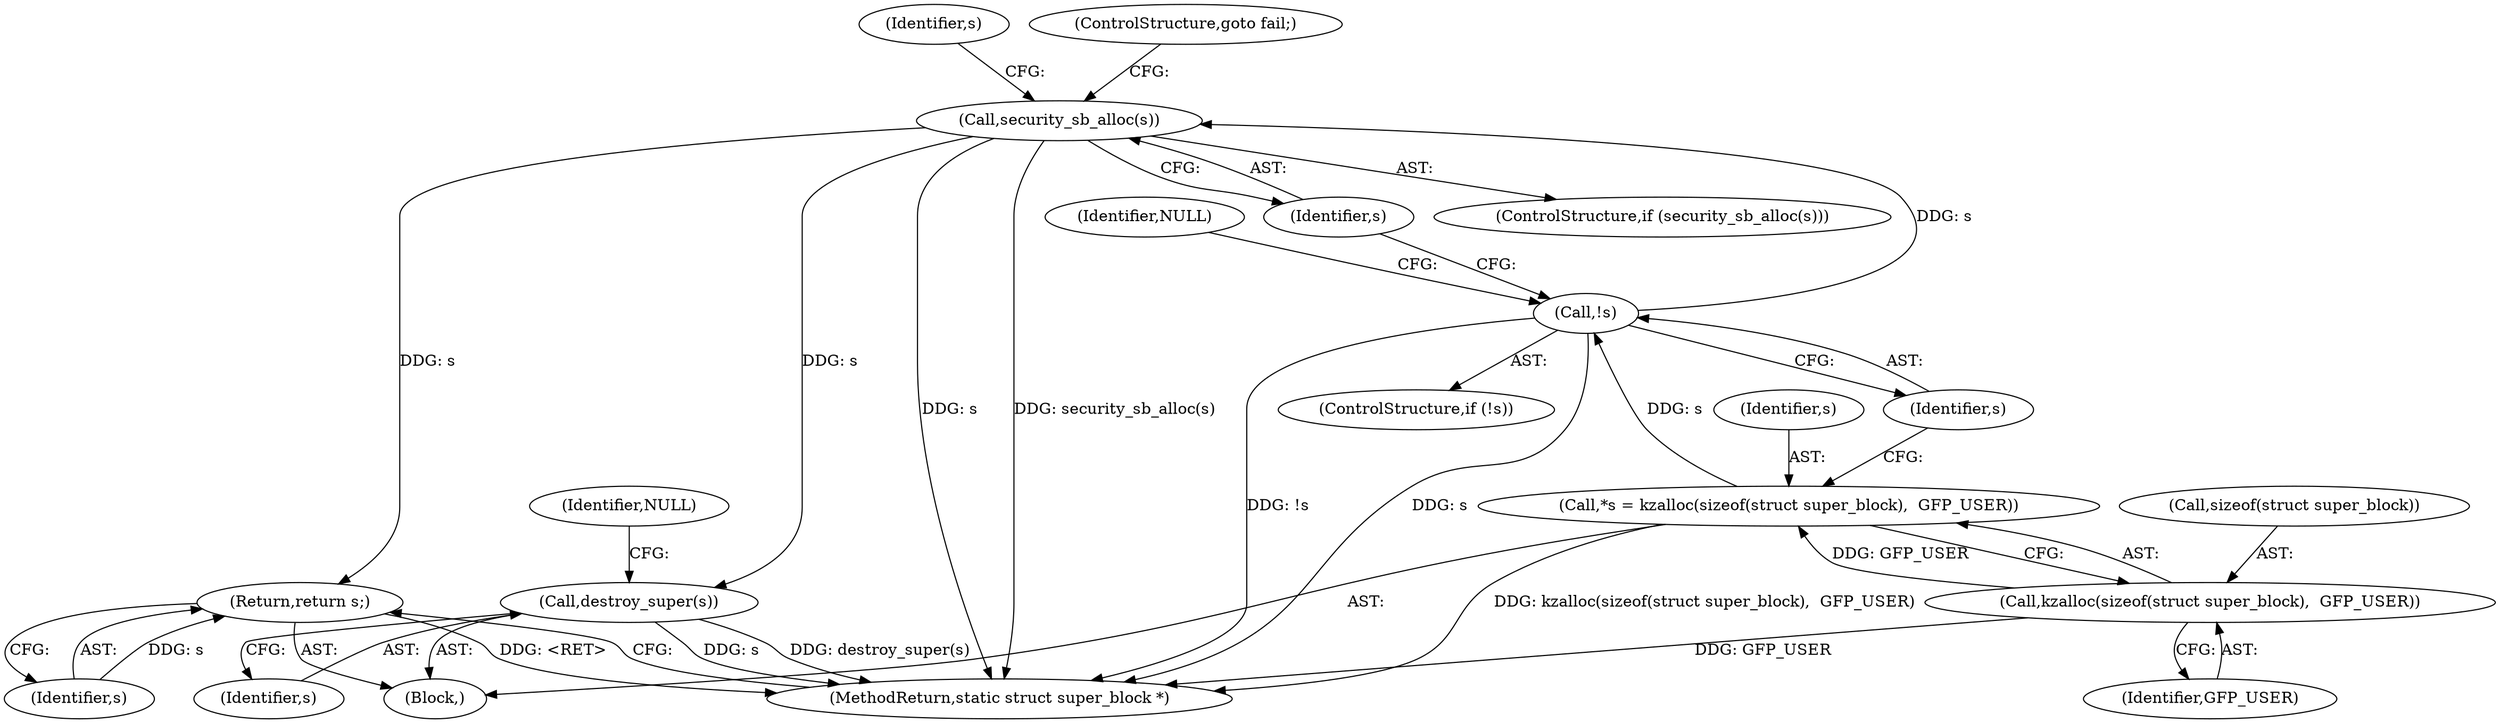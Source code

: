 digraph "0_linux_eee5cc2702929fd41cce28058dc6d6717f723f87_10@pointer" {
"1000120" [label="(Call,security_sb_alloc(s))"];
"1000115" [label="(Call,!s)"];
"1000106" [label="(Call,*s = kzalloc(sizeof(struct super_block),  GFP_USER))"];
"1000108" [label="(Call,kzalloc(sizeof(struct super_block),  GFP_USER))"];
"1000362" [label="(Return,return s;)"];
"1000365" [label="(Call,destroy_super(s))"];
"1000111" [label="(Identifier,GFP_USER)"];
"1000365" [label="(Call,destroy_super(s))"];
"1000114" [label="(ControlStructure,if (!s))"];
"1000366" [label="(Identifier,s)"];
"1000108" [label="(Call,kzalloc(sizeof(struct super_block),  GFP_USER))"];
"1000116" [label="(Identifier,s)"];
"1000369" [label="(MethodReturn,static struct super_block *)"];
"1000121" [label="(Identifier,s)"];
"1000120" [label="(Call,security_sb_alloc(s))"];
"1000115" [label="(Call,!s)"];
"1000126" [label="(Identifier,s)"];
"1000368" [label="(Identifier,NULL)"];
"1000363" [label="(Identifier,s)"];
"1000107" [label="(Identifier,s)"];
"1000119" [label="(ControlStructure,if (security_sb_alloc(s)))"];
"1000362" [label="(Return,return s;)"];
"1000106" [label="(Call,*s = kzalloc(sizeof(struct super_block),  GFP_USER))"];
"1000104" [label="(Block,)"];
"1000118" [label="(Identifier,NULL)"];
"1000109" [label="(Call,sizeof(struct super_block))"];
"1000122" [label="(ControlStructure,goto fail;)"];
"1000120" -> "1000119"  [label="AST: "];
"1000120" -> "1000121"  [label="CFG: "];
"1000121" -> "1000120"  [label="AST: "];
"1000122" -> "1000120"  [label="CFG: "];
"1000126" -> "1000120"  [label="CFG: "];
"1000120" -> "1000369"  [label="DDG: s"];
"1000120" -> "1000369"  [label="DDG: security_sb_alloc(s)"];
"1000115" -> "1000120"  [label="DDG: s"];
"1000120" -> "1000362"  [label="DDG: s"];
"1000120" -> "1000365"  [label="DDG: s"];
"1000115" -> "1000114"  [label="AST: "];
"1000115" -> "1000116"  [label="CFG: "];
"1000116" -> "1000115"  [label="AST: "];
"1000118" -> "1000115"  [label="CFG: "];
"1000121" -> "1000115"  [label="CFG: "];
"1000115" -> "1000369"  [label="DDG: !s"];
"1000115" -> "1000369"  [label="DDG: s"];
"1000106" -> "1000115"  [label="DDG: s"];
"1000106" -> "1000104"  [label="AST: "];
"1000106" -> "1000108"  [label="CFG: "];
"1000107" -> "1000106"  [label="AST: "];
"1000108" -> "1000106"  [label="AST: "];
"1000116" -> "1000106"  [label="CFG: "];
"1000106" -> "1000369"  [label="DDG: kzalloc(sizeof(struct super_block),  GFP_USER)"];
"1000108" -> "1000106"  [label="DDG: GFP_USER"];
"1000108" -> "1000111"  [label="CFG: "];
"1000109" -> "1000108"  [label="AST: "];
"1000111" -> "1000108"  [label="AST: "];
"1000108" -> "1000369"  [label="DDG: GFP_USER"];
"1000362" -> "1000104"  [label="AST: "];
"1000362" -> "1000363"  [label="CFG: "];
"1000363" -> "1000362"  [label="AST: "];
"1000369" -> "1000362"  [label="CFG: "];
"1000362" -> "1000369"  [label="DDG: <RET>"];
"1000363" -> "1000362"  [label="DDG: s"];
"1000365" -> "1000104"  [label="AST: "];
"1000365" -> "1000366"  [label="CFG: "];
"1000366" -> "1000365"  [label="AST: "];
"1000368" -> "1000365"  [label="CFG: "];
"1000365" -> "1000369"  [label="DDG: destroy_super(s)"];
"1000365" -> "1000369"  [label="DDG: s"];
}
